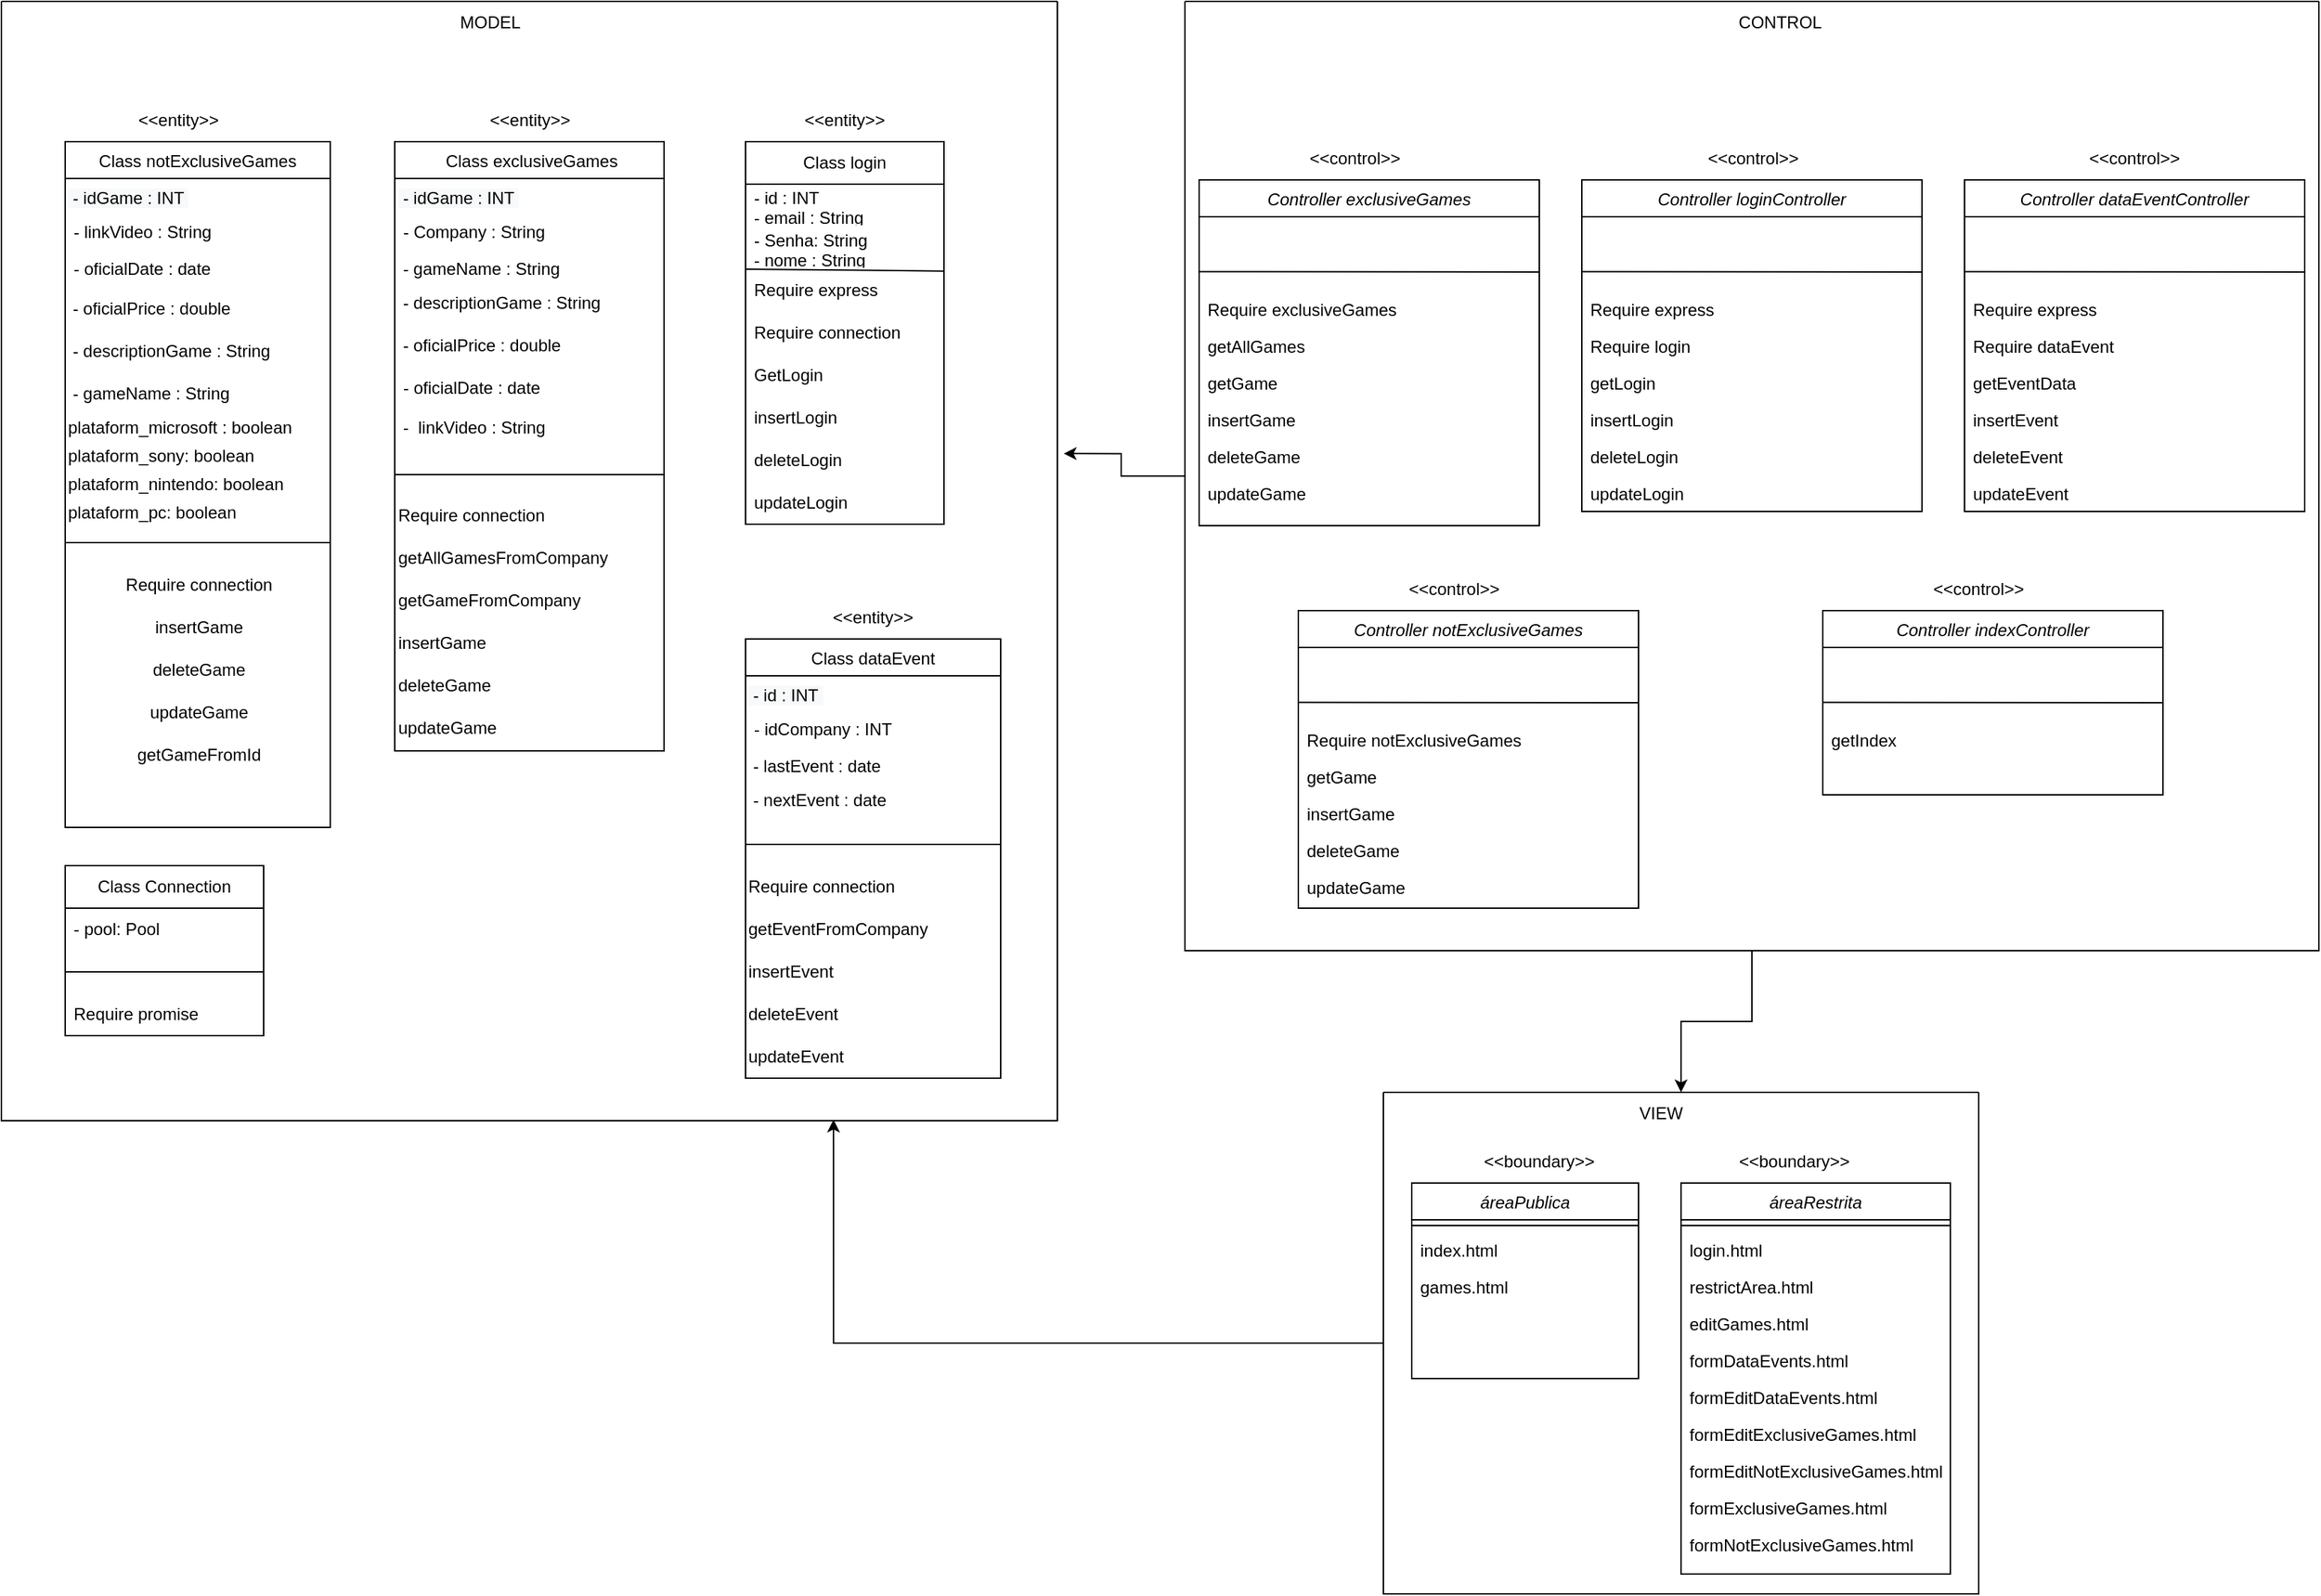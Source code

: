 <mxfile version="22.1.2" type="device">
  <diagram id="C5RBs43oDa-KdzZeNtuy" name="Page-1">
    <mxGraphModel dx="2790" dy="2502" grid="1" gridSize="10" guides="1" tooltips="1" connect="1" arrows="1" fold="1" page="1" pageScale="1" pageWidth="827" pageHeight="1169" math="0" shadow="0">
      <root>
        <mxCell id="WIyWlLk6GJQsqaUBKTNV-0" />
        <mxCell id="WIyWlLk6GJQsqaUBKTNV-1" parent="WIyWlLk6GJQsqaUBKTNV-0" />
        <mxCell id="O9sGYvbLRa1DsgovrzPc-1" value="" style="swimlane;startSize=0;" parent="WIyWlLk6GJQsqaUBKTNV-1" vertex="1">
          <mxGeometry x="5" y="-1150" width="745" height="790" as="geometry">
            <mxRectangle x="5" y="-1150" width="50" height="40" as="alternateBounds" />
          </mxGeometry>
        </mxCell>
        <mxCell id="zkfFHV4jXpPFQw0GAbJ--6" value=" Class exclusiveGames" style="swimlane;fontStyle=0;align=center;verticalAlign=top;childLayout=stackLayout;horizontal=1;startSize=26;horizontalStack=0;resizeParent=1;resizeLast=0;collapsible=1;marginBottom=0;rounded=0;shadow=0;strokeWidth=1;" parent="O9sGYvbLRa1DsgovrzPc-1" vertex="1">
          <mxGeometry x="277.5" y="99" width="190" height="430" as="geometry">
            <mxRectangle x="40" y="360" width="160" height="26" as="alternateBounds" />
          </mxGeometry>
        </mxCell>
        <mxCell id="mYd6lBIoJjma-zOiciX0-0" value="&lt;span style=&quot;background-color: rgb(248, 249, 250);&quot;&gt;&amp;nbsp;- idGame : INT&amp;nbsp;&lt;/span&gt;" style="text;whiteSpace=wrap;html=1;fontColor=#000000;" parent="zkfFHV4jXpPFQw0GAbJ--6" vertex="1">
          <mxGeometry y="26" width="190" height="24" as="geometry" />
        </mxCell>
        <mxCell id="zkfFHV4jXpPFQw0GAbJ--7" value="- Company : String" style="text;align=left;verticalAlign=top;spacingLeft=4;spacingRight=4;overflow=hidden;rotatable=0;points=[[0,0.5],[1,0.5]];portConstraint=eastwest;fontColor=#000000;" parent="zkfFHV4jXpPFQw0GAbJ--6" vertex="1">
          <mxGeometry y="50" width="190" height="26" as="geometry" />
        </mxCell>
        <mxCell id="mYd6lBIoJjma-zOiciX0-1" value="&amp;nbsp;- gameName : String" style="text;whiteSpace=wrap;html=1;fontColor=#000000;" parent="zkfFHV4jXpPFQw0GAbJ--6" vertex="1">
          <mxGeometry y="76" width="190" height="24" as="geometry" />
        </mxCell>
        <mxCell id="mYd6lBIoJjma-zOiciX0-2" value="&amp;nbsp;- descriptionGame : String" style="text;whiteSpace=wrap;html=1;fontColor=#000000;" parent="zkfFHV4jXpPFQw0GAbJ--6" vertex="1">
          <mxGeometry y="100" width="190" height="30" as="geometry" />
        </mxCell>
        <mxCell id="mYd6lBIoJjma-zOiciX0-3" value="&amp;nbsp;- oficialPrice : double" style="text;whiteSpace=wrap;html=1;fontColor=#000000;" parent="zkfFHV4jXpPFQw0GAbJ--6" vertex="1">
          <mxGeometry y="130" width="190" height="30" as="geometry" />
        </mxCell>
        <mxCell id="qZKDS2YTZpVm7oDBLpfX-6" value="- oficialDate : date" style="text;align=left;verticalAlign=top;spacingLeft=4;spacingRight=4;overflow=hidden;rotatable=0;points=[[0,0.5],[1,0.5]];portConstraint=eastwest;rounded=0;shadow=0;html=0;" parent="zkfFHV4jXpPFQw0GAbJ--6" vertex="1">
          <mxGeometry y="160" width="190" height="28" as="geometry" />
        </mxCell>
        <mxCell id="qZKDS2YTZpVm7oDBLpfX-7" value="&amp;nbsp;-&amp;nbsp; linkVideo : String" style="text;whiteSpace=wrap;html=1;fontColor=#000000;" parent="zkfFHV4jXpPFQw0GAbJ--6" vertex="1">
          <mxGeometry y="188" width="190" height="32" as="geometry" />
        </mxCell>
        <mxCell id="zkfFHV4jXpPFQw0GAbJ--9" value="&lt;br&gt;&lt;br&gt;" style="line;html=1;strokeWidth=1;align=left;verticalAlign=middle;spacingTop=-1;spacingLeft=3;spacingRight=3;rotatable=0;labelPosition=right;points=[];portConstraint=eastwest;" parent="zkfFHV4jXpPFQw0GAbJ--6" vertex="1">
          <mxGeometry y="220" width="190" height="30" as="geometry" />
        </mxCell>
        <mxCell id="qZKDS2YTZpVm7oDBLpfX-44" value="Require connection" style="text;whiteSpace=wrap;html=1;fontColor=#000000;" parent="zkfFHV4jXpPFQw0GAbJ--6" vertex="1">
          <mxGeometry y="250" width="190" height="30" as="geometry" />
        </mxCell>
        <mxCell id="eKCppygwwPN4vZ3J_LK9-73" value="getAllGamesFromCompany" style="text;whiteSpace=wrap;html=1;fontColor=#000000;" vertex="1" parent="zkfFHV4jXpPFQw0GAbJ--6">
          <mxGeometry y="280" width="190" height="30" as="geometry" />
        </mxCell>
        <mxCell id="eKCppygwwPN4vZ3J_LK9-76" value="getGameFromCompany" style="text;whiteSpace=wrap;html=1;fontColor=#000000;" vertex="1" parent="zkfFHV4jXpPFQw0GAbJ--6">
          <mxGeometry y="310" width="190" height="30" as="geometry" />
        </mxCell>
        <mxCell id="eKCppygwwPN4vZ3J_LK9-75" value="insertGame" style="text;whiteSpace=wrap;html=1;fontColor=#000000;" vertex="1" parent="zkfFHV4jXpPFQw0GAbJ--6">
          <mxGeometry y="340" width="190" height="30" as="geometry" />
        </mxCell>
        <mxCell id="eKCppygwwPN4vZ3J_LK9-91" value="deleteGame" style="text;whiteSpace=wrap;html=1;fontColor=#000000;" vertex="1" parent="zkfFHV4jXpPFQw0GAbJ--6">
          <mxGeometry y="370" width="190" height="30" as="geometry" />
        </mxCell>
        <mxCell id="eKCppygwwPN4vZ3J_LK9-74" value="updateGame" style="text;whiteSpace=wrap;html=1;fontColor=#000000;" vertex="1" parent="zkfFHV4jXpPFQw0GAbJ--6">
          <mxGeometry y="400" width="190" height="30" as="geometry" />
        </mxCell>
        <mxCell id="qZKDS2YTZpVm7oDBLpfX-23" value="Class dataEvent" style="swimlane;fontStyle=0;align=center;verticalAlign=top;childLayout=stackLayout;horizontal=1;startSize=26;horizontalStack=0;resizeParent=1;resizeLast=0;collapsible=1;marginBottom=0;rounded=0;shadow=0;strokeWidth=1;" parent="O9sGYvbLRa1DsgovrzPc-1" vertex="1">
          <mxGeometry x="525" y="450" width="180" height="310" as="geometry">
            <mxRectangle x="40" y="360" width="160" height="26" as="alternateBounds" />
          </mxGeometry>
        </mxCell>
        <mxCell id="Riz4VqSWYyMeKuzfUu8n-7" value="&lt;span style=&quot;background-color: rgb(248, 249, 250);&quot;&gt;&amp;nbsp;- id : INT&amp;nbsp;&lt;/span&gt;" style="text;whiteSpace=wrap;html=1;fontColor=#000000;" parent="qZKDS2YTZpVm7oDBLpfX-23" vertex="1">
          <mxGeometry y="26" width="180" height="24" as="geometry" />
        </mxCell>
        <mxCell id="Riz4VqSWYyMeKuzfUu8n-8" value="- idCompany : INT" style="text;align=left;verticalAlign=top;spacingLeft=4;spacingRight=4;overflow=hidden;rotatable=0;points=[[0,0.5],[1,0.5]];portConstraint=eastwest;fontColor=#000000;" parent="qZKDS2YTZpVm7oDBLpfX-23" vertex="1">
          <mxGeometry y="50" width="180" height="26" as="geometry" />
        </mxCell>
        <mxCell id="Riz4VqSWYyMeKuzfUu8n-9" value="&amp;nbsp;- lastEvent : date" style="text;whiteSpace=wrap;html=1;fontColor=#000000;" parent="qZKDS2YTZpVm7oDBLpfX-23" vertex="1">
          <mxGeometry y="76" width="180" height="24" as="geometry" />
        </mxCell>
        <mxCell id="Riz4VqSWYyMeKuzfUu8n-10" value="&amp;nbsp;- nextEvent : date" style="text;whiteSpace=wrap;html=1;fontColor=#000000;" parent="qZKDS2YTZpVm7oDBLpfX-23" vertex="1">
          <mxGeometry y="100" width="180" height="30" as="geometry" />
        </mxCell>
        <mxCell id="qZKDS2YTZpVm7oDBLpfX-31" value="" style="line;html=1;strokeWidth=1;align=left;verticalAlign=middle;spacingTop=-1;spacingLeft=3;spacingRight=3;rotatable=0;labelPosition=right;points=[];portConstraint=eastwest;" parent="qZKDS2YTZpVm7oDBLpfX-23" vertex="1">
          <mxGeometry y="130" width="180" height="30" as="geometry" />
        </mxCell>
        <mxCell id="qZKDS2YTZpVm7oDBLpfX-48" value="&lt;span style=&quot;color: rgb(0, 0, 0);&quot;&gt;Require connection&lt;br&gt;&lt;/span&gt;" style="text;html=1;align=left;verticalAlign=middle;resizable=0;points=[];autosize=1;strokeColor=none;fillColor=none;fontSize=12;fontColor=#007800;" parent="qZKDS2YTZpVm7oDBLpfX-23" vertex="1">
          <mxGeometry y="160" width="180" height="30" as="geometry" />
        </mxCell>
        <mxCell id="eKCppygwwPN4vZ3J_LK9-92" value="&lt;span style=&quot;color: rgb(0, 0, 0);&quot;&gt;getEventFromCompany&lt;br&gt;&lt;/span&gt;" style="text;html=1;align=left;verticalAlign=middle;resizable=0;points=[];autosize=1;strokeColor=none;fillColor=none;fontSize=12;fontColor=#007800;" vertex="1" parent="qZKDS2YTZpVm7oDBLpfX-23">
          <mxGeometry y="190" width="180" height="30" as="geometry" />
        </mxCell>
        <mxCell id="eKCppygwwPN4vZ3J_LK9-93" value="&lt;span style=&quot;color: rgb(0, 0, 0);&quot;&gt;insertEvent&lt;br&gt;&lt;/span&gt;" style="text;html=1;align=left;verticalAlign=middle;resizable=0;points=[];autosize=1;strokeColor=none;fillColor=none;fontSize=12;fontColor=#007800;" vertex="1" parent="qZKDS2YTZpVm7oDBLpfX-23">
          <mxGeometry y="220" width="180" height="30" as="geometry" />
        </mxCell>
        <mxCell id="eKCppygwwPN4vZ3J_LK9-94" value="&lt;span style=&quot;color: rgb(0, 0, 0);&quot;&gt;deleteEvent&lt;br&gt;&lt;/span&gt;" style="text;html=1;align=left;verticalAlign=middle;resizable=0;points=[];autosize=1;strokeColor=none;fillColor=none;fontSize=12;fontColor=#007800;" vertex="1" parent="qZKDS2YTZpVm7oDBLpfX-23">
          <mxGeometry y="250" width="180" height="30" as="geometry" />
        </mxCell>
        <mxCell id="eKCppygwwPN4vZ3J_LK9-95" value="&lt;span style=&quot;color: rgb(0, 0, 0);&quot;&gt;updateEvent&lt;br&gt;&lt;/span&gt;" style="text;html=1;align=left;verticalAlign=middle;resizable=0;points=[];autosize=1;strokeColor=none;fillColor=none;fontSize=12;fontColor=#007800;" vertex="1" parent="qZKDS2YTZpVm7oDBLpfX-23">
          <mxGeometry y="280" width="180" height="30" as="geometry" />
        </mxCell>
        <mxCell id="qZKDS2YTZpVm7oDBLpfX-10" value="Class notExclusiveGames" style="swimlane;fontStyle=0;align=center;verticalAlign=top;childLayout=stackLayout;horizontal=1;startSize=26;horizontalStack=0;resizeParent=1;resizeLast=0;collapsible=1;marginBottom=0;rounded=0;shadow=0;strokeWidth=1;" parent="O9sGYvbLRa1DsgovrzPc-1" vertex="1">
          <mxGeometry x="45" y="99" width="187" height="484" as="geometry">
            <mxRectangle x="730" y="-80" width="160" height="26" as="alternateBounds" />
          </mxGeometry>
        </mxCell>
        <mxCell id="Riz4VqSWYyMeKuzfUu8n-14" value="&lt;span style=&quot;background-color: rgb(248, 249, 250);&quot;&gt;&amp;nbsp;- idGame : INT&amp;nbsp;&lt;/span&gt;" style="text;whiteSpace=wrap;html=1;fontColor=#000000;" parent="qZKDS2YTZpVm7oDBLpfX-10" vertex="1">
          <mxGeometry y="26" width="187" height="24" as="geometry" />
        </mxCell>
        <mxCell id="Riz4VqSWYyMeKuzfUu8n-15" value="- linkVideo : String" style="text;align=left;verticalAlign=top;spacingLeft=4;spacingRight=4;overflow=hidden;rotatable=0;points=[[0,0.5],[1,0.5]];portConstraint=eastwest;fontColor=#000000;" parent="qZKDS2YTZpVm7oDBLpfX-10" vertex="1">
          <mxGeometry y="50" width="187" height="26" as="geometry" />
        </mxCell>
        <mxCell id="Riz4VqSWYyMeKuzfUu8n-19" value="- oficialDate : date" style="text;align=left;verticalAlign=top;spacingLeft=4;spacingRight=4;overflow=hidden;rotatable=0;points=[[0,0.5],[1,0.5]];portConstraint=eastwest;rounded=0;shadow=0;html=0;" parent="qZKDS2YTZpVm7oDBLpfX-10" vertex="1">
          <mxGeometry y="76" width="187" height="28" as="geometry" />
        </mxCell>
        <mxCell id="Riz4VqSWYyMeKuzfUu8n-18" value="&amp;nbsp;- oficialPrice : double" style="text;whiteSpace=wrap;html=1;fontColor=#000000;" parent="qZKDS2YTZpVm7oDBLpfX-10" vertex="1">
          <mxGeometry y="104" width="187" height="30" as="geometry" />
        </mxCell>
        <mxCell id="Riz4VqSWYyMeKuzfUu8n-17" value="&amp;nbsp;- descriptionGame : String" style="text;whiteSpace=wrap;html=1;fontColor=#000000;" parent="qZKDS2YTZpVm7oDBLpfX-10" vertex="1">
          <mxGeometry y="134" width="187" height="30" as="geometry" />
        </mxCell>
        <mxCell id="Riz4VqSWYyMeKuzfUu8n-16" value="&amp;nbsp;- gameName : String" style="text;whiteSpace=wrap;html=1;fontColor=#000000;" parent="qZKDS2YTZpVm7oDBLpfX-10" vertex="1">
          <mxGeometry y="164" width="187" height="24" as="geometry" />
        </mxCell>
        <mxCell id="qZKDS2YTZpVm7oDBLpfX-40" value="plataform_microsoft : boolean" style="text;whiteSpace=wrap;html=1;fontColor=#000000;" parent="qZKDS2YTZpVm7oDBLpfX-10" vertex="1">
          <mxGeometry y="188" width="187" height="20" as="geometry" />
        </mxCell>
        <mxCell id="NZdVa_XI40s3r7Bhednm-0" value="plataform_sony: boolean" style="text;whiteSpace=wrap;html=1;fontColor=#000000;" parent="qZKDS2YTZpVm7oDBLpfX-10" vertex="1">
          <mxGeometry y="208" width="187" height="20" as="geometry" />
        </mxCell>
        <mxCell id="NZdVa_XI40s3r7Bhednm-1" value="plataform_nintendo:&amp;nbsp;boolean" style="text;whiteSpace=wrap;html=1;fontColor=#000000;" parent="qZKDS2YTZpVm7oDBLpfX-10" vertex="1">
          <mxGeometry y="228" width="187" height="20" as="geometry" />
        </mxCell>
        <mxCell id="NZdVa_XI40s3r7Bhednm-2" value="plataform_pc: boolean" style="text;whiteSpace=wrap;html=1;fontColor=#000000;" parent="qZKDS2YTZpVm7oDBLpfX-10" vertex="1">
          <mxGeometry y="248" width="187" height="20" as="geometry" />
        </mxCell>
        <mxCell id="qZKDS2YTZpVm7oDBLpfX-18" value="" style="line;html=1;strokeWidth=1;align=left;verticalAlign=middle;spacingTop=-1;spacingLeft=3;spacingRight=3;rotatable=0;labelPosition=right;points=[];portConstraint=eastwest;" parent="qZKDS2YTZpVm7oDBLpfX-10" vertex="1">
          <mxGeometry y="268" width="187" height="30" as="geometry" />
        </mxCell>
        <mxCell id="qZKDS2YTZpVm7oDBLpfX-50" value="&lt;div style=&quot;text-align: left;&quot;&gt;&lt;font color=&quot;#000000&quot;&gt;Require connection&lt;/font&gt;&lt;/div&gt;" style="text;html=1;align=center;verticalAlign=middle;resizable=0;points=[];autosize=1;strokeColor=none;fillColor=none;fontSize=12;fontColor=#007800;" parent="qZKDS2YTZpVm7oDBLpfX-10" vertex="1">
          <mxGeometry y="298" width="187" height="30" as="geometry" />
        </mxCell>
        <mxCell id="eKCppygwwPN4vZ3J_LK9-64" value="&lt;div style=&quot;text-align: left;&quot;&gt;&lt;font color=&quot;#000000&quot;&gt;insertGame&lt;/font&gt;&lt;/div&gt;" style="text;html=1;align=center;verticalAlign=middle;resizable=0;points=[];autosize=1;strokeColor=none;fillColor=none;fontSize=12;fontColor=#007800;" vertex="1" parent="qZKDS2YTZpVm7oDBLpfX-10">
          <mxGeometry y="328" width="187" height="30" as="geometry" />
        </mxCell>
        <mxCell id="eKCppygwwPN4vZ3J_LK9-65" value="&lt;div style=&quot;text-align: left;&quot;&gt;&lt;font color=&quot;#000000&quot;&gt;deleteGame&lt;/font&gt;&lt;/div&gt;" style="text;html=1;align=center;verticalAlign=middle;resizable=0;points=[];autosize=1;strokeColor=none;fillColor=none;fontSize=12;fontColor=#007800;" vertex="1" parent="qZKDS2YTZpVm7oDBLpfX-10">
          <mxGeometry y="358" width="187" height="30" as="geometry" />
        </mxCell>
        <mxCell id="eKCppygwwPN4vZ3J_LK9-66" value="&lt;div style=&quot;text-align: left;&quot;&gt;&lt;font color=&quot;#000000&quot;&gt;updateGame&lt;/font&gt;&lt;/div&gt;" style="text;html=1;align=center;verticalAlign=middle;resizable=0;points=[];autosize=1;strokeColor=none;fillColor=none;fontSize=12;fontColor=#007800;" vertex="1" parent="qZKDS2YTZpVm7oDBLpfX-10">
          <mxGeometry y="388" width="187" height="30" as="geometry" />
        </mxCell>
        <mxCell id="eKCppygwwPN4vZ3J_LK9-67" value="&lt;div style=&quot;text-align: left;&quot;&gt;&lt;font color=&quot;#000000&quot;&gt;getGameFromId&lt;/font&gt;&lt;/div&gt;" style="text;html=1;align=center;verticalAlign=middle;resizable=0;points=[];autosize=1;strokeColor=none;fillColor=none;fontSize=12;fontColor=#007800;" vertex="1" parent="qZKDS2YTZpVm7oDBLpfX-10">
          <mxGeometry y="418" width="187" height="30" as="geometry" />
        </mxCell>
        <mxCell id="HYiXXA-MwvOxVraPLtR3-14" value="&amp;lt;&amp;lt;entity&amp;gt;&amp;gt;" style="text;html=1;strokeColor=none;fillColor=none;align=center;verticalAlign=middle;whiteSpace=wrap;rounded=0;" parent="O9sGYvbLRa1DsgovrzPc-1" vertex="1">
          <mxGeometry x="95" y="69" width="60" height="30" as="geometry" />
        </mxCell>
        <mxCell id="HYiXXA-MwvOxVraPLtR3-15" value="&amp;lt;&amp;lt;entity&amp;gt;&amp;gt;" style="text;html=1;strokeColor=none;fillColor=none;align=center;verticalAlign=middle;whiteSpace=wrap;rounded=0;" parent="O9sGYvbLRa1DsgovrzPc-1" vertex="1">
          <mxGeometry x="342.5" y="69" width="60" height="30" as="geometry" />
        </mxCell>
        <mxCell id="HYiXXA-MwvOxVraPLtR3-16" value="&amp;lt;&amp;lt;entity&amp;gt;&amp;gt;" style="text;html=1;strokeColor=none;fillColor=none;align=center;verticalAlign=middle;whiteSpace=wrap;rounded=0;" parent="O9sGYvbLRa1DsgovrzPc-1" vertex="1">
          <mxGeometry x="565" y="69" width="60" height="30" as="geometry" />
        </mxCell>
        <mxCell id="HYiXXA-MwvOxVraPLtR3-17" value="&amp;lt;&amp;lt;entity&amp;gt;&amp;gt;" style="text;html=1;strokeColor=none;fillColor=none;align=center;verticalAlign=middle;whiteSpace=wrap;rounded=0;" parent="O9sGYvbLRa1DsgovrzPc-1" vertex="1">
          <mxGeometry x="585" y="420" width="60" height="30" as="geometry" />
        </mxCell>
        <mxCell id="HYiXXA-MwvOxVraPLtR3-21" value="Class Connection" style="swimlane;fontStyle=0;childLayout=stackLayout;horizontal=1;startSize=30;horizontalStack=0;resizeParent=1;resizeParentMax=0;resizeLast=0;collapsible=1;marginBottom=0;whiteSpace=wrap;html=1;" parent="O9sGYvbLRa1DsgovrzPc-1" vertex="1">
          <mxGeometry x="45" y="610" width="140" height="120" as="geometry" />
        </mxCell>
        <mxCell id="HYiXXA-MwvOxVraPLtR3-26" value="- pool: Pool" style="text;strokeColor=none;fillColor=none;align=left;verticalAlign=middle;spacingLeft=4;spacingRight=4;overflow=hidden;points=[[0,0.5],[1,0.5]];portConstraint=eastwest;rotatable=0;whiteSpace=wrap;html=1;" parent="HYiXXA-MwvOxVraPLtR3-21" vertex="1">
          <mxGeometry y="30" width="140" height="30" as="geometry" />
        </mxCell>
        <mxCell id="eKCppygwwPN4vZ3J_LK9-97" value="" style="line;html=1;strokeWidth=1;align=left;verticalAlign=middle;spacingTop=-1;spacingLeft=3;spacingRight=3;rotatable=0;labelPosition=right;points=[];portConstraint=eastwest;" vertex="1" parent="HYiXXA-MwvOxVraPLtR3-21">
          <mxGeometry y="60" width="140" height="30" as="geometry" />
        </mxCell>
        <mxCell id="eKCppygwwPN4vZ3J_LK9-96" value="Require promise" style="text;strokeColor=none;fillColor=none;align=left;verticalAlign=middle;spacingLeft=4;spacingRight=4;overflow=hidden;points=[[0,0.5],[1,0.5]];portConstraint=eastwest;rotatable=0;whiteSpace=wrap;html=1;" vertex="1" parent="HYiXXA-MwvOxVraPLtR3-21">
          <mxGeometry y="90" width="140" height="30" as="geometry" />
        </mxCell>
        <mxCell id="YyFuCEUgJkDw3uB3olMP-77" value="Class login" style="swimlane;fontStyle=0;childLayout=stackLayout;horizontal=1;startSize=30;horizontalStack=0;resizeParent=1;resizeParentMax=0;resizeLast=0;collapsible=1;marginBottom=0;whiteSpace=wrap;html=1;" parent="O9sGYvbLRa1DsgovrzPc-1" vertex="1">
          <mxGeometry x="525" y="99" width="140" height="270" as="geometry" />
        </mxCell>
        <mxCell id="YyFuCEUgJkDw3uB3olMP-78" value="- id : INT&lt;br&gt;- email : String" style="text;strokeColor=none;fillColor=none;align=left;verticalAlign=middle;spacingLeft=4;spacingRight=4;overflow=hidden;points=[[0,0.5],[1,0.5]];portConstraint=eastwest;rotatable=0;whiteSpace=wrap;html=1;" parent="YyFuCEUgJkDw3uB3olMP-77" vertex="1">
          <mxGeometry y="30" width="140" height="30" as="geometry" />
        </mxCell>
        <mxCell id="YyFuCEUgJkDw3uB3olMP-79" value="- Senha: String&lt;br&gt;- nome : String" style="text;strokeColor=none;fillColor=none;align=left;verticalAlign=middle;spacingLeft=4;spacingRight=4;overflow=hidden;points=[[0,0.5],[1,0.5]];portConstraint=eastwest;rotatable=0;whiteSpace=wrap;html=1;" parent="YyFuCEUgJkDw3uB3olMP-77" vertex="1">
          <mxGeometry y="60" width="140" height="30" as="geometry" />
        </mxCell>
        <mxCell id="YyFuCEUgJkDw3uB3olMP-91" value="" style="endArrow=none;html=1;rounded=0;entryX=1.001;entryY=0.044;entryDx=0;entryDy=0;entryPerimeter=0;" parent="YyFuCEUgJkDw3uB3olMP-77" edge="1">
          <mxGeometry width="50" height="50" relative="1" as="geometry">
            <mxPoint y="90" as="sourcePoint" />
            <mxPoint x="140.14" y="91.32" as="targetPoint" />
          </mxGeometry>
        </mxCell>
        <mxCell id="YyFuCEUgJkDw3uB3olMP-87" value="Require express" style="text;strokeColor=none;fillColor=none;align=left;verticalAlign=middle;spacingLeft=4;spacingRight=4;overflow=hidden;points=[[0,0.5],[1,0.5]];portConstraint=eastwest;rotatable=0;whiteSpace=wrap;html=1;" parent="YyFuCEUgJkDw3uB3olMP-77" vertex="1">
          <mxGeometry y="90" width="140" height="30" as="geometry" />
        </mxCell>
        <mxCell id="eKCppygwwPN4vZ3J_LK9-69" value="Require connection" style="text;strokeColor=none;fillColor=none;align=left;verticalAlign=middle;spacingLeft=4;spacingRight=4;overflow=hidden;points=[[0,0.5],[1,0.5]];portConstraint=eastwest;rotatable=0;whiteSpace=wrap;html=1;" vertex="1" parent="YyFuCEUgJkDw3uB3olMP-77">
          <mxGeometry y="120" width="140" height="30" as="geometry" />
        </mxCell>
        <mxCell id="eKCppygwwPN4vZ3J_LK9-72" value="GetLogin" style="text;strokeColor=none;fillColor=none;align=left;verticalAlign=middle;spacingLeft=4;spacingRight=4;overflow=hidden;points=[[0,0.5],[1,0.5]];portConstraint=eastwest;rotatable=0;whiteSpace=wrap;html=1;" vertex="1" parent="YyFuCEUgJkDw3uB3olMP-77">
          <mxGeometry y="150" width="140" height="30" as="geometry" />
        </mxCell>
        <mxCell id="eKCppygwwPN4vZ3J_LK9-71" value="insertLogin" style="text;strokeColor=none;fillColor=none;align=left;verticalAlign=middle;spacingLeft=4;spacingRight=4;overflow=hidden;points=[[0,0.5],[1,0.5]];portConstraint=eastwest;rotatable=0;whiteSpace=wrap;html=1;" vertex="1" parent="YyFuCEUgJkDw3uB3olMP-77">
          <mxGeometry y="180" width="140" height="30" as="geometry" />
        </mxCell>
        <mxCell id="eKCppygwwPN4vZ3J_LK9-70" value="deleteLogin" style="text;strokeColor=none;fillColor=none;align=left;verticalAlign=middle;spacingLeft=4;spacingRight=4;overflow=hidden;points=[[0,0.5],[1,0.5]];portConstraint=eastwest;rotatable=0;whiteSpace=wrap;html=1;" vertex="1" parent="YyFuCEUgJkDw3uB3olMP-77">
          <mxGeometry y="210" width="140" height="30" as="geometry" />
        </mxCell>
        <mxCell id="fNCmqbkTBnk3JoZugZRr-0" value="updateLogin" style="text;strokeColor=none;fillColor=none;align=left;verticalAlign=middle;spacingLeft=4;spacingRight=4;overflow=hidden;points=[[0,0.5],[1,0.5]];portConstraint=eastwest;rotatable=0;whiteSpace=wrap;html=1;" parent="YyFuCEUgJkDw3uB3olMP-77" vertex="1">
          <mxGeometry y="240" width="140" height="30" as="geometry" />
        </mxCell>
        <mxCell id="O9sGYvbLRa1DsgovrzPc-6" value="MODEL" style="text;html=1;strokeColor=none;fillColor=none;align=center;verticalAlign=middle;whiteSpace=wrap;rounded=0;" parent="O9sGYvbLRa1DsgovrzPc-1" vertex="1">
          <mxGeometry x="315" width="60" height="30" as="geometry" />
        </mxCell>
        <mxCell id="O9sGYvbLRa1DsgovrzPc-9" style="edgeStyle=orthogonalEdgeStyle;rounded=0;orthogonalLoop=1;jettySize=auto;html=1;" parent="WIyWlLk6GJQsqaUBKTNV-1" source="O9sGYvbLRa1DsgovrzPc-2" target="O9sGYvbLRa1DsgovrzPc-3" edge="1">
          <mxGeometry relative="1" as="geometry" />
        </mxCell>
        <mxCell id="O9sGYvbLRa1DsgovrzPc-2" value="" style="swimlane;startSize=0;" parent="WIyWlLk6GJQsqaUBKTNV-1" vertex="1">
          <mxGeometry x="840" y="-1150" width="800" height="670" as="geometry">
            <mxRectangle x="840" y="-1150" width="50" height="40" as="alternateBounds" />
          </mxGeometry>
        </mxCell>
        <mxCell id="HYiXXA-MwvOxVraPLtR3-11" value="&amp;lt;&amp;lt;control&amp;gt;&amp;gt;" style="text;html=1;strokeColor=none;fillColor=none;align=center;verticalAlign=middle;whiteSpace=wrap;rounded=0;" parent="O9sGYvbLRa1DsgovrzPc-2" vertex="1">
          <mxGeometry x="90" y="96" width="60" height="30" as="geometry" />
        </mxCell>
        <mxCell id="YyFuCEUgJkDw3uB3olMP-2" value="Controller exclusiveGames" style="swimlane;fontStyle=2;align=center;verticalAlign=top;childLayout=stackLayout;horizontal=1;startSize=26;horizontalStack=0;resizeParent=1;resizeLast=0;collapsible=1;marginBottom=0;rounded=0;shadow=0;strokeWidth=1;" parent="O9sGYvbLRa1DsgovrzPc-2" vertex="1">
          <mxGeometry x="10" y="126" width="240" height="244" as="geometry">
            <mxRectangle x="780" y="-720" width="160" height="26" as="alternateBounds" />
          </mxGeometry>
        </mxCell>
        <mxCell id="YyFuCEUgJkDw3uB3olMP-65" style="text;align=left;verticalAlign=top;spacingLeft=4;spacingRight=4;overflow=hidden;rotatable=0;points=[[0,0.5],[1,0.5]];portConstraint=eastwest;" parent="YyFuCEUgJkDw3uB3olMP-2" vertex="1">
          <mxGeometry y="26" width="240" height="26" as="geometry" />
        </mxCell>
        <mxCell id="YyFuCEUgJkDw3uB3olMP-64" style="text;align=left;verticalAlign=top;spacingLeft=4;spacingRight=4;overflow=hidden;rotatable=0;points=[[0,0.5],[1,0.5]];portConstraint=eastwest;" parent="YyFuCEUgJkDw3uB3olMP-2" vertex="1">
          <mxGeometry y="52" width="240" height="26" as="geometry" />
        </mxCell>
        <mxCell id="YyFuCEUgJkDw3uB3olMP-66" value="" style="endArrow=none;html=1;rounded=0;entryX=1;entryY=0.5;entryDx=0;entryDy=0;" parent="YyFuCEUgJkDw3uB3olMP-2" target="YyFuCEUgJkDw3uB3olMP-64" edge="1">
          <mxGeometry width="50" height="50" relative="1" as="geometry">
            <mxPoint y="64.71" as="sourcePoint" />
            <mxPoint x="70" y="64.71" as="targetPoint" />
          </mxGeometry>
        </mxCell>
        <mxCell id="YyFuCEUgJkDw3uB3olMP-4" value="Require exclusiveGames" style="text;align=left;verticalAlign=top;spacingLeft=4;spacingRight=4;overflow=hidden;rotatable=0;points=[[0,0.5],[1,0.5]];portConstraint=eastwest;" parent="YyFuCEUgJkDw3uB3olMP-2" vertex="1">
          <mxGeometry y="78" width="240" height="26" as="geometry" />
        </mxCell>
        <mxCell id="YyFuCEUgJkDw3uB3olMP-23" value="getAllGames" style="text;align=left;verticalAlign=top;spacingLeft=4;spacingRight=4;overflow=hidden;rotatable=0;points=[[0,0.5],[1,0.5]];portConstraint=eastwest;" parent="YyFuCEUgJkDw3uB3olMP-2" vertex="1">
          <mxGeometry y="104" width="240" height="26" as="geometry" />
        </mxCell>
        <mxCell id="fNCmqbkTBnk3JoZugZRr-2" value="getGame" style="text;align=left;verticalAlign=top;spacingLeft=4;spacingRight=4;overflow=hidden;rotatable=0;points=[[0,0.5],[1,0.5]];portConstraint=eastwest;" parent="YyFuCEUgJkDw3uB3olMP-2" vertex="1">
          <mxGeometry y="130" width="240" height="26" as="geometry" />
        </mxCell>
        <mxCell id="fNCmqbkTBnk3JoZugZRr-3" value="insertGame" style="text;align=left;verticalAlign=top;spacingLeft=4;spacingRight=4;overflow=hidden;rotatable=0;points=[[0,0.5],[1,0.5]];portConstraint=eastwest;" parent="YyFuCEUgJkDw3uB3olMP-2" vertex="1">
          <mxGeometry y="156" width="240" height="26" as="geometry" />
        </mxCell>
        <mxCell id="YyFuCEUgJkDw3uB3olMP-24" value="deleteGame" style="text;align=left;verticalAlign=top;spacingLeft=4;spacingRight=4;overflow=hidden;rotatable=0;points=[[0,0.5],[1,0.5]];portConstraint=eastwest;" parent="YyFuCEUgJkDw3uB3olMP-2" vertex="1">
          <mxGeometry y="182" width="240" height="26" as="geometry" />
        </mxCell>
        <mxCell id="fNCmqbkTBnk3JoZugZRr-4" value="updateGame" style="text;align=left;verticalAlign=top;spacingLeft=4;spacingRight=4;overflow=hidden;rotatable=0;points=[[0,0.5],[1,0.5]];portConstraint=eastwest;" parent="YyFuCEUgJkDw3uB3olMP-2" vertex="1">
          <mxGeometry y="208" width="240" height="26" as="geometry" />
        </mxCell>
        <mxCell id="HYiXXA-MwvOxVraPLtR3-12" value="&amp;lt;&amp;lt;control&amp;gt;&amp;gt;" style="text;html=1;strokeColor=none;fillColor=none;align=center;verticalAlign=middle;whiteSpace=wrap;rounded=0;" parent="O9sGYvbLRa1DsgovrzPc-2" vertex="1">
          <mxGeometry x="371" y="96" width="60" height="30" as="geometry" />
        </mxCell>
        <mxCell id="YyFuCEUgJkDw3uB3olMP-95" value="Controller loginController" style="swimlane;fontStyle=2;align=center;verticalAlign=top;childLayout=stackLayout;horizontal=1;startSize=26;horizontalStack=0;resizeParent=1;resizeLast=0;collapsible=1;marginBottom=0;rounded=0;shadow=0;strokeWidth=1;" parent="O9sGYvbLRa1DsgovrzPc-2" vertex="1">
          <mxGeometry x="280" y="126" width="240" height="234" as="geometry">
            <mxRectangle x="780" y="-720" width="160" height="26" as="alternateBounds" />
          </mxGeometry>
        </mxCell>
        <mxCell id="YyFuCEUgJkDw3uB3olMP-96" style="text;align=left;verticalAlign=top;spacingLeft=4;spacingRight=4;overflow=hidden;rotatable=0;points=[[0,0.5],[1,0.5]];portConstraint=eastwest;" parent="YyFuCEUgJkDw3uB3olMP-95" vertex="1">
          <mxGeometry y="26" width="240" height="26" as="geometry" />
        </mxCell>
        <mxCell id="YyFuCEUgJkDw3uB3olMP-97" style="text;align=left;verticalAlign=top;spacingLeft=4;spacingRight=4;overflow=hidden;rotatable=0;points=[[0,0.5],[1,0.5]];portConstraint=eastwest;" parent="YyFuCEUgJkDw3uB3olMP-95" vertex="1">
          <mxGeometry y="52" width="240" height="26" as="geometry" />
        </mxCell>
        <mxCell id="YyFuCEUgJkDw3uB3olMP-98" value="" style="endArrow=none;html=1;rounded=0;entryX=1;entryY=0.5;entryDx=0;entryDy=0;" parent="YyFuCEUgJkDw3uB3olMP-95" target="YyFuCEUgJkDw3uB3olMP-97" edge="1">
          <mxGeometry width="50" height="50" relative="1" as="geometry">
            <mxPoint y="64.71" as="sourcePoint" />
            <mxPoint x="70" y="64.71" as="targetPoint" />
          </mxGeometry>
        </mxCell>
        <mxCell id="YyFuCEUgJkDw3uB3olMP-99" value="Require express" style="text;align=left;verticalAlign=top;spacingLeft=4;spacingRight=4;overflow=hidden;rotatable=0;points=[[0,0.5],[1,0.5]];portConstraint=eastwest;" parent="YyFuCEUgJkDw3uB3olMP-95" vertex="1">
          <mxGeometry y="78" width="240" height="26" as="geometry" />
        </mxCell>
        <mxCell id="YyFuCEUgJkDw3uB3olMP-108" value="Require login" style="text;align=left;verticalAlign=top;spacingLeft=4;spacingRight=4;overflow=hidden;rotatable=0;points=[[0,0.5],[1,0.5]];portConstraint=eastwest;" parent="YyFuCEUgJkDw3uB3olMP-95" vertex="1">
          <mxGeometry y="104" width="240" height="26" as="geometry" />
        </mxCell>
        <mxCell id="fNCmqbkTBnk3JoZugZRr-1" value="getLogin" style="text;align=left;verticalAlign=top;spacingLeft=4;spacingRight=4;overflow=hidden;rotatable=0;points=[[0,0.5],[1,0.5]];portConstraint=eastwest;" parent="YyFuCEUgJkDw3uB3olMP-95" vertex="1">
          <mxGeometry y="130" width="240" height="26" as="geometry" />
        </mxCell>
        <mxCell id="eKCppygwwPN4vZ3J_LK9-22" value="insertLogin" style="text;align=left;verticalAlign=top;spacingLeft=4;spacingRight=4;overflow=hidden;rotatable=0;points=[[0,0.5],[1,0.5]];portConstraint=eastwest;" vertex="1" parent="YyFuCEUgJkDw3uB3olMP-95">
          <mxGeometry y="156" width="240" height="26" as="geometry" />
        </mxCell>
        <mxCell id="eKCppygwwPN4vZ3J_LK9-23" value="deleteLogin" style="text;align=left;verticalAlign=top;spacingLeft=4;spacingRight=4;overflow=hidden;rotatable=0;points=[[0,0.5],[1,0.5]];portConstraint=eastwest;" vertex="1" parent="YyFuCEUgJkDw3uB3olMP-95">
          <mxGeometry y="182" width="240" height="26" as="geometry" />
        </mxCell>
        <mxCell id="eKCppygwwPN4vZ3J_LK9-24" value="updateLogin" style="text;align=left;verticalAlign=top;spacingLeft=4;spacingRight=4;overflow=hidden;rotatable=0;points=[[0,0.5],[1,0.5]];portConstraint=eastwest;" vertex="1" parent="YyFuCEUgJkDw3uB3olMP-95">
          <mxGeometry y="208" width="240" height="26" as="geometry" />
        </mxCell>
        <mxCell id="O9sGYvbLRa1DsgovrzPc-4" value="CONTROL" style="text;html=1;strokeColor=none;fillColor=none;align=center;verticalAlign=middle;whiteSpace=wrap;rounded=0;" parent="O9sGYvbLRa1DsgovrzPc-2" vertex="1">
          <mxGeometry x="390" width="60" height="30" as="geometry" />
        </mxCell>
        <mxCell id="eKCppygwwPN4vZ3J_LK9-14" value="Controller dataEventController" style="swimlane;fontStyle=2;align=center;verticalAlign=top;childLayout=stackLayout;horizontal=1;startSize=26;horizontalStack=0;resizeParent=1;resizeLast=0;collapsible=1;marginBottom=0;rounded=0;shadow=0;strokeWidth=1;" vertex="1" parent="O9sGYvbLRa1DsgovrzPc-2">
          <mxGeometry x="550" y="126" width="240" height="234" as="geometry">
            <mxRectangle x="780" y="-720" width="160" height="26" as="alternateBounds" />
          </mxGeometry>
        </mxCell>
        <mxCell id="eKCppygwwPN4vZ3J_LK9-15" style="text;align=left;verticalAlign=top;spacingLeft=4;spacingRight=4;overflow=hidden;rotatable=0;points=[[0,0.5],[1,0.5]];portConstraint=eastwest;" vertex="1" parent="eKCppygwwPN4vZ3J_LK9-14">
          <mxGeometry y="26" width="240" height="26" as="geometry" />
        </mxCell>
        <mxCell id="eKCppygwwPN4vZ3J_LK9-16" style="text;align=left;verticalAlign=top;spacingLeft=4;spacingRight=4;overflow=hidden;rotatable=0;points=[[0,0.5],[1,0.5]];portConstraint=eastwest;" vertex="1" parent="eKCppygwwPN4vZ3J_LK9-14">
          <mxGeometry y="52" width="240" height="26" as="geometry" />
        </mxCell>
        <mxCell id="eKCppygwwPN4vZ3J_LK9-17" value="" style="endArrow=none;html=1;rounded=0;entryX=1;entryY=0.5;entryDx=0;entryDy=0;" edge="1" parent="eKCppygwwPN4vZ3J_LK9-14" target="eKCppygwwPN4vZ3J_LK9-16">
          <mxGeometry width="50" height="50" relative="1" as="geometry">
            <mxPoint y="64.71" as="sourcePoint" />
            <mxPoint x="70" y="64.71" as="targetPoint" />
          </mxGeometry>
        </mxCell>
        <mxCell id="eKCppygwwPN4vZ3J_LK9-18" value="Require express" style="text;align=left;verticalAlign=top;spacingLeft=4;spacingRight=4;overflow=hidden;rotatable=0;points=[[0,0.5],[1,0.5]];portConstraint=eastwest;" vertex="1" parent="eKCppygwwPN4vZ3J_LK9-14">
          <mxGeometry y="78" width="240" height="26" as="geometry" />
        </mxCell>
        <mxCell id="eKCppygwwPN4vZ3J_LK9-19" value="Require dataEvent" style="text;align=left;verticalAlign=top;spacingLeft=4;spacingRight=4;overflow=hidden;rotatable=0;points=[[0,0.5],[1,0.5]];portConstraint=eastwest;" vertex="1" parent="eKCppygwwPN4vZ3J_LK9-14">
          <mxGeometry y="104" width="240" height="26" as="geometry" />
        </mxCell>
        <mxCell id="eKCppygwwPN4vZ3J_LK9-20" value="getEventData" style="text;align=left;verticalAlign=top;spacingLeft=4;spacingRight=4;overflow=hidden;rotatable=0;points=[[0,0.5],[1,0.5]];portConstraint=eastwest;" vertex="1" parent="eKCppygwwPN4vZ3J_LK9-14">
          <mxGeometry y="130" width="240" height="26" as="geometry" />
        </mxCell>
        <mxCell id="eKCppygwwPN4vZ3J_LK9-25" value="insertEvent" style="text;align=left;verticalAlign=top;spacingLeft=4;spacingRight=4;overflow=hidden;rotatable=0;points=[[0,0.5],[1,0.5]];portConstraint=eastwest;" vertex="1" parent="eKCppygwwPN4vZ3J_LK9-14">
          <mxGeometry y="156" width="240" height="26" as="geometry" />
        </mxCell>
        <mxCell id="eKCppygwwPN4vZ3J_LK9-26" value="deleteEvent" style="text;align=left;verticalAlign=top;spacingLeft=4;spacingRight=4;overflow=hidden;rotatable=0;points=[[0,0.5],[1,0.5]];portConstraint=eastwest;" vertex="1" parent="eKCppygwwPN4vZ3J_LK9-14">
          <mxGeometry y="182" width="240" height="26" as="geometry" />
        </mxCell>
        <mxCell id="eKCppygwwPN4vZ3J_LK9-27" value="updateEvent" style="text;align=left;verticalAlign=top;spacingLeft=4;spacingRight=4;overflow=hidden;rotatable=0;points=[[0,0.5],[1,0.5]];portConstraint=eastwest;" vertex="1" parent="eKCppygwwPN4vZ3J_LK9-14">
          <mxGeometry y="208" width="240" height="26" as="geometry" />
        </mxCell>
        <mxCell id="eKCppygwwPN4vZ3J_LK9-21" value="&amp;lt;&amp;lt;control&amp;gt;&amp;gt;" style="text;html=1;strokeColor=none;fillColor=none;align=center;verticalAlign=middle;whiteSpace=wrap;rounded=0;" vertex="1" parent="O9sGYvbLRa1DsgovrzPc-2">
          <mxGeometry x="640" y="96" width="60" height="30" as="geometry" />
        </mxCell>
        <mxCell id="eKCppygwwPN4vZ3J_LK9-28" value="Controller indexController" style="swimlane;fontStyle=2;align=center;verticalAlign=top;childLayout=stackLayout;horizontal=1;startSize=26;horizontalStack=0;resizeParent=1;resizeLast=0;collapsible=1;marginBottom=0;rounded=0;shadow=0;strokeWidth=1;" vertex="1" parent="O9sGYvbLRa1DsgovrzPc-2">
          <mxGeometry x="450" y="430" width="240" height="130" as="geometry">
            <mxRectangle x="780" y="-720" width="160" height="26" as="alternateBounds" />
          </mxGeometry>
        </mxCell>
        <mxCell id="eKCppygwwPN4vZ3J_LK9-29" style="text;align=left;verticalAlign=top;spacingLeft=4;spacingRight=4;overflow=hidden;rotatable=0;points=[[0,0.5],[1,0.5]];portConstraint=eastwest;" vertex="1" parent="eKCppygwwPN4vZ3J_LK9-28">
          <mxGeometry y="26" width="240" height="26" as="geometry" />
        </mxCell>
        <mxCell id="eKCppygwwPN4vZ3J_LK9-30" style="text;align=left;verticalAlign=top;spacingLeft=4;spacingRight=4;overflow=hidden;rotatable=0;points=[[0,0.5],[1,0.5]];portConstraint=eastwest;" vertex="1" parent="eKCppygwwPN4vZ3J_LK9-28">
          <mxGeometry y="52" width="240" height="26" as="geometry" />
        </mxCell>
        <mxCell id="eKCppygwwPN4vZ3J_LK9-31" value="" style="endArrow=none;html=1;rounded=0;entryX=1;entryY=0.5;entryDx=0;entryDy=0;" edge="1" parent="eKCppygwwPN4vZ3J_LK9-28" target="eKCppygwwPN4vZ3J_LK9-30">
          <mxGeometry width="50" height="50" relative="1" as="geometry">
            <mxPoint y="64.71" as="sourcePoint" />
            <mxPoint x="70" y="64.71" as="targetPoint" />
          </mxGeometry>
        </mxCell>
        <mxCell id="eKCppygwwPN4vZ3J_LK9-32" value="getIndex" style="text;align=left;verticalAlign=top;spacingLeft=4;spacingRight=4;overflow=hidden;rotatable=0;points=[[0,0.5],[1,0.5]];portConstraint=eastwest;" vertex="1" parent="eKCppygwwPN4vZ3J_LK9-28">
          <mxGeometry y="78" width="240" height="26" as="geometry" />
        </mxCell>
        <mxCell id="eKCppygwwPN4vZ3J_LK9-38" value="Controller notExclusiveGames" style="swimlane;fontStyle=2;align=center;verticalAlign=top;childLayout=stackLayout;horizontal=1;startSize=26;horizontalStack=0;resizeParent=1;resizeLast=0;collapsible=1;marginBottom=0;rounded=0;shadow=0;strokeWidth=1;" vertex="1" parent="O9sGYvbLRa1DsgovrzPc-2">
          <mxGeometry x="80" y="430" width="240" height="210" as="geometry">
            <mxRectangle x="780" y="-720" width="160" height="26" as="alternateBounds" />
          </mxGeometry>
        </mxCell>
        <mxCell id="eKCppygwwPN4vZ3J_LK9-39" style="text;align=left;verticalAlign=top;spacingLeft=4;spacingRight=4;overflow=hidden;rotatable=0;points=[[0,0.5],[1,0.5]];portConstraint=eastwest;" vertex="1" parent="eKCppygwwPN4vZ3J_LK9-38">
          <mxGeometry y="26" width="240" height="26" as="geometry" />
        </mxCell>
        <mxCell id="eKCppygwwPN4vZ3J_LK9-40" style="text;align=left;verticalAlign=top;spacingLeft=4;spacingRight=4;overflow=hidden;rotatable=0;points=[[0,0.5],[1,0.5]];portConstraint=eastwest;" vertex="1" parent="eKCppygwwPN4vZ3J_LK9-38">
          <mxGeometry y="52" width="240" height="26" as="geometry" />
        </mxCell>
        <mxCell id="eKCppygwwPN4vZ3J_LK9-41" value="" style="endArrow=none;html=1;rounded=0;entryX=1;entryY=0.5;entryDx=0;entryDy=0;" edge="1" parent="eKCppygwwPN4vZ3J_LK9-38" target="eKCppygwwPN4vZ3J_LK9-40">
          <mxGeometry width="50" height="50" relative="1" as="geometry">
            <mxPoint y="64.71" as="sourcePoint" />
            <mxPoint x="70" y="64.71" as="targetPoint" />
          </mxGeometry>
        </mxCell>
        <mxCell id="eKCppygwwPN4vZ3J_LK9-42" value="Require notExclusiveGames" style="text;align=left;verticalAlign=top;spacingLeft=4;spacingRight=4;overflow=hidden;rotatable=0;points=[[0,0.5],[1,0.5]];portConstraint=eastwest;" vertex="1" parent="eKCppygwwPN4vZ3J_LK9-38">
          <mxGeometry y="78" width="240" height="26" as="geometry" />
        </mxCell>
        <mxCell id="eKCppygwwPN4vZ3J_LK9-43" value="getGame" style="text;align=left;verticalAlign=top;spacingLeft=4;spacingRight=4;overflow=hidden;rotatable=0;points=[[0,0.5],[1,0.5]];portConstraint=eastwest;" vertex="1" parent="eKCppygwwPN4vZ3J_LK9-38">
          <mxGeometry y="104" width="240" height="26" as="geometry" />
        </mxCell>
        <mxCell id="eKCppygwwPN4vZ3J_LK9-44" value="insertGame" style="text;align=left;verticalAlign=top;spacingLeft=4;spacingRight=4;overflow=hidden;rotatable=0;points=[[0,0.5],[1,0.5]];portConstraint=eastwest;" vertex="1" parent="eKCppygwwPN4vZ3J_LK9-38">
          <mxGeometry y="130" width="240" height="26" as="geometry" />
        </mxCell>
        <mxCell id="eKCppygwwPN4vZ3J_LK9-45" value="deleteGame" style="text;align=left;verticalAlign=top;spacingLeft=4;spacingRight=4;overflow=hidden;rotatable=0;points=[[0,0.5],[1,0.5]];portConstraint=eastwest;" vertex="1" parent="eKCppygwwPN4vZ3J_LK9-38">
          <mxGeometry y="156" width="240" height="26" as="geometry" />
        </mxCell>
        <mxCell id="eKCppygwwPN4vZ3J_LK9-46" value="updateGame" style="text;align=left;verticalAlign=top;spacingLeft=4;spacingRight=4;overflow=hidden;rotatable=0;points=[[0,0.5],[1,0.5]];portConstraint=eastwest;" vertex="1" parent="eKCppygwwPN4vZ3J_LK9-38">
          <mxGeometry y="182" width="240" height="26" as="geometry" />
        </mxCell>
        <mxCell id="eKCppygwwPN4vZ3J_LK9-48" value="&amp;lt;&amp;lt;control&amp;gt;&amp;gt;" style="text;html=1;strokeColor=none;fillColor=none;align=center;verticalAlign=middle;whiteSpace=wrap;rounded=0;" vertex="1" parent="O9sGYvbLRa1DsgovrzPc-2">
          <mxGeometry x="160" y="400" width="60" height="30" as="geometry" />
        </mxCell>
        <mxCell id="eKCppygwwPN4vZ3J_LK9-49" value="&amp;lt;&amp;lt;control&amp;gt;&amp;gt;" style="text;html=1;strokeColor=none;fillColor=none;align=center;verticalAlign=middle;whiteSpace=wrap;rounded=0;" vertex="1" parent="O9sGYvbLRa1DsgovrzPc-2">
          <mxGeometry x="530" y="400" width="60" height="30" as="geometry" />
        </mxCell>
        <mxCell id="O9sGYvbLRa1DsgovrzPc-3" value="" style="swimlane;startSize=0;" parent="WIyWlLk6GJQsqaUBKTNV-1" vertex="1">
          <mxGeometry x="980" y="-380" width="420" height="354" as="geometry">
            <mxRectangle x="850" y="-274" width="50" height="40" as="alternateBounds" />
          </mxGeometry>
        </mxCell>
        <mxCell id="HYiXXA-MwvOxVraPLtR3-20" value="&amp;lt;&amp;lt;boundary&amp;gt;&amp;gt;" style="text;html=1;strokeColor=none;fillColor=none;align=center;verticalAlign=middle;whiteSpace=wrap;rounded=0;" parent="O9sGYvbLRa1DsgovrzPc-3" vertex="1">
          <mxGeometry x="80" y="34" width="60" height="30" as="geometry" />
        </mxCell>
        <mxCell id="zkfFHV4jXpPFQw0GAbJ--0" value="áreaPublica" style="swimlane;fontStyle=2;align=center;verticalAlign=top;childLayout=stackLayout;horizontal=1;startSize=26;horizontalStack=0;resizeParent=1;resizeLast=0;collapsible=1;marginBottom=0;rounded=0;shadow=0;strokeWidth=1;" parent="O9sGYvbLRa1DsgovrzPc-3" vertex="1">
          <mxGeometry x="20" y="64" width="160" height="138" as="geometry">
            <mxRectangle x="860" y="-858" width="160" height="26" as="alternateBounds" />
          </mxGeometry>
        </mxCell>
        <mxCell id="zkfFHV4jXpPFQw0GAbJ--4" value="" style="line;html=1;strokeWidth=1;align=left;verticalAlign=middle;spacingTop=-1;spacingLeft=3;spacingRight=3;rotatable=0;labelPosition=right;points=[];portConstraint=eastwest;" parent="zkfFHV4jXpPFQw0GAbJ--0" vertex="1">
          <mxGeometry y="26" width="160" height="8" as="geometry" />
        </mxCell>
        <mxCell id="zkfFHV4jXpPFQw0GAbJ--5" value="index.html" style="text;align=left;verticalAlign=top;spacingLeft=4;spacingRight=4;overflow=hidden;rotatable=0;points=[[0,0.5],[1,0.5]];portConstraint=eastwest;" parent="zkfFHV4jXpPFQw0GAbJ--0" vertex="1">
          <mxGeometry y="34" width="160" height="26" as="geometry" />
        </mxCell>
        <mxCell id="YyFuCEUgJkDw3uB3olMP-6" value="games.html" style="text;align=left;verticalAlign=top;spacingLeft=4;spacingRight=4;overflow=hidden;rotatable=0;points=[[0,0.5],[1,0.5]];portConstraint=eastwest;" parent="zkfFHV4jXpPFQw0GAbJ--0" vertex="1">
          <mxGeometry y="60" width="160" height="26" as="geometry" />
        </mxCell>
        <mxCell id="O9sGYvbLRa1DsgovrzPc-5" value="VIEW" style="text;html=1;strokeColor=none;fillColor=none;align=center;verticalAlign=middle;whiteSpace=wrap;rounded=0;" parent="O9sGYvbLRa1DsgovrzPc-3" vertex="1">
          <mxGeometry x="165.5" width="60" height="30" as="geometry" />
        </mxCell>
        <mxCell id="eKCppygwwPN4vZ3J_LK9-0" value="áreaRestrita" style="swimlane;fontStyle=2;align=center;verticalAlign=top;childLayout=stackLayout;horizontal=1;startSize=26;horizontalStack=0;resizeParent=1;resizeLast=0;collapsible=1;marginBottom=0;rounded=0;shadow=0;strokeWidth=1;" vertex="1" parent="O9sGYvbLRa1DsgovrzPc-3">
          <mxGeometry x="210" y="64" width="190" height="276" as="geometry">
            <mxRectangle x="860" y="-858" width="160" height="26" as="alternateBounds" />
          </mxGeometry>
        </mxCell>
        <mxCell id="eKCppygwwPN4vZ3J_LK9-1" value="" style="line;html=1;strokeWidth=1;align=left;verticalAlign=middle;spacingTop=-1;spacingLeft=3;spacingRight=3;rotatable=0;labelPosition=right;points=[];portConstraint=eastwest;" vertex="1" parent="eKCppygwwPN4vZ3J_LK9-0">
          <mxGeometry y="26" width="190" height="8" as="geometry" />
        </mxCell>
        <mxCell id="eKCppygwwPN4vZ3J_LK9-2" value="login.html" style="text;align=left;verticalAlign=top;spacingLeft=4;spacingRight=4;overflow=hidden;rotatable=0;points=[[0,0.5],[1,0.5]];portConstraint=eastwest;" vertex="1" parent="eKCppygwwPN4vZ3J_LK9-0">
          <mxGeometry y="34" width="190" height="26" as="geometry" />
        </mxCell>
        <mxCell id="eKCppygwwPN4vZ3J_LK9-3" value="restrictArea.html" style="text;align=left;verticalAlign=top;spacingLeft=4;spacingRight=4;overflow=hidden;rotatable=0;points=[[0,0.5],[1,0.5]];portConstraint=eastwest;" vertex="1" parent="eKCppygwwPN4vZ3J_LK9-0">
          <mxGeometry y="60" width="190" height="26" as="geometry" />
        </mxCell>
        <mxCell id="eKCppygwwPN4vZ3J_LK9-5" value="editGames.html" style="text;align=left;verticalAlign=top;spacingLeft=4;spacingRight=4;overflow=hidden;rotatable=0;points=[[0,0.5],[1,0.5]];portConstraint=eastwest;" vertex="1" parent="eKCppygwwPN4vZ3J_LK9-0">
          <mxGeometry y="86" width="190" height="26" as="geometry" />
        </mxCell>
        <mxCell id="eKCppygwwPN4vZ3J_LK9-6" value="formDataEvents.html" style="text;align=left;verticalAlign=top;spacingLeft=4;spacingRight=4;overflow=hidden;rotatable=0;points=[[0,0.5],[1,0.5]];portConstraint=eastwest;" vertex="1" parent="eKCppygwwPN4vZ3J_LK9-0">
          <mxGeometry y="112" width="190" height="26" as="geometry" />
        </mxCell>
        <mxCell id="eKCppygwwPN4vZ3J_LK9-7" value="formEditDataEvents.html" style="text;align=left;verticalAlign=top;spacingLeft=4;spacingRight=4;overflow=hidden;rotatable=0;points=[[0,0.5],[1,0.5]];portConstraint=eastwest;" vertex="1" parent="eKCppygwwPN4vZ3J_LK9-0">
          <mxGeometry y="138" width="190" height="26" as="geometry" />
        </mxCell>
        <mxCell id="eKCppygwwPN4vZ3J_LK9-9" value="formEditExclusiveGames.html" style="text;align=left;verticalAlign=top;spacingLeft=4;spacingRight=4;overflow=hidden;rotatable=0;points=[[0,0.5],[1,0.5]];portConstraint=eastwest;" vertex="1" parent="eKCppygwwPN4vZ3J_LK9-0">
          <mxGeometry y="164" width="190" height="26" as="geometry" />
        </mxCell>
        <mxCell id="eKCppygwwPN4vZ3J_LK9-10" value="formEditNotExclusiveGames.html" style="text;align=left;verticalAlign=top;spacingLeft=4;spacingRight=4;overflow=hidden;rotatable=0;points=[[0,0.5],[1,0.5]];portConstraint=eastwest;" vertex="1" parent="eKCppygwwPN4vZ3J_LK9-0">
          <mxGeometry y="190" width="190" height="26" as="geometry" />
        </mxCell>
        <mxCell id="eKCppygwwPN4vZ3J_LK9-11" value="formExclusiveGames.html" style="text;align=left;verticalAlign=top;spacingLeft=4;spacingRight=4;overflow=hidden;rotatable=0;points=[[0,0.5],[1,0.5]];portConstraint=eastwest;" vertex="1" parent="eKCppygwwPN4vZ3J_LK9-0">
          <mxGeometry y="216" width="190" height="26" as="geometry" />
        </mxCell>
        <mxCell id="eKCppygwwPN4vZ3J_LK9-12" value="formNotExclusiveGames.html" style="text;align=left;verticalAlign=top;spacingLeft=4;spacingRight=4;overflow=hidden;rotatable=0;points=[[0,0.5],[1,0.5]];portConstraint=eastwest;" vertex="1" parent="eKCppygwwPN4vZ3J_LK9-0">
          <mxGeometry y="242" width="190" height="26" as="geometry" />
        </mxCell>
        <mxCell id="eKCppygwwPN4vZ3J_LK9-4" value="&amp;lt;&amp;lt;boundary&amp;gt;&amp;gt;" style="text;html=1;strokeColor=none;fillColor=none;align=center;verticalAlign=middle;whiteSpace=wrap;rounded=0;" vertex="1" parent="O9sGYvbLRa1DsgovrzPc-3">
          <mxGeometry x="260" y="34" width="60" height="30" as="geometry" />
        </mxCell>
        <mxCell id="O9sGYvbLRa1DsgovrzPc-7" style="edgeStyle=orthogonalEdgeStyle;rounded=0;orthogonalLoop=1;jettySize=auto;html=1;entryX=1.006;entryY=0.404;entryDx=0;entryDy=0;entryPerimeter=0;" parent="WIyWlLk6GJQsqaUBKTNV-1" source="O9sGYvbLRa1DsgovrzPc-2" target="O9sGYvbLRa1DsgovrzPc-1" edge="1">
          <mxGeometry relative="1" as="geometry" />
        </mxCell>
        <mxCell id="O9sGYvbLRa1DsgovrzPc-10" style="edgeStyle=orthogonalEdgeStyle;rounded=0;orthogonalLoop=1;jettySize=auto;html=1;entryX=0.788;entryY=0.999;entryDx=0;entryDy=0;entryPerimeter=0;" parent="WIyWlLk6GJQsqaUBKTNV-1" source="O9sGYvbLRa1DsgovrzPc-3" target="O9sGYvbLRa1DsgovrzPc-1" edge="1">
          <mxGeometry relative="1" as="geometry" />
        </mxCell>
      </root>
    </mxGraphModel>
  </diagram>
</mxfile>
